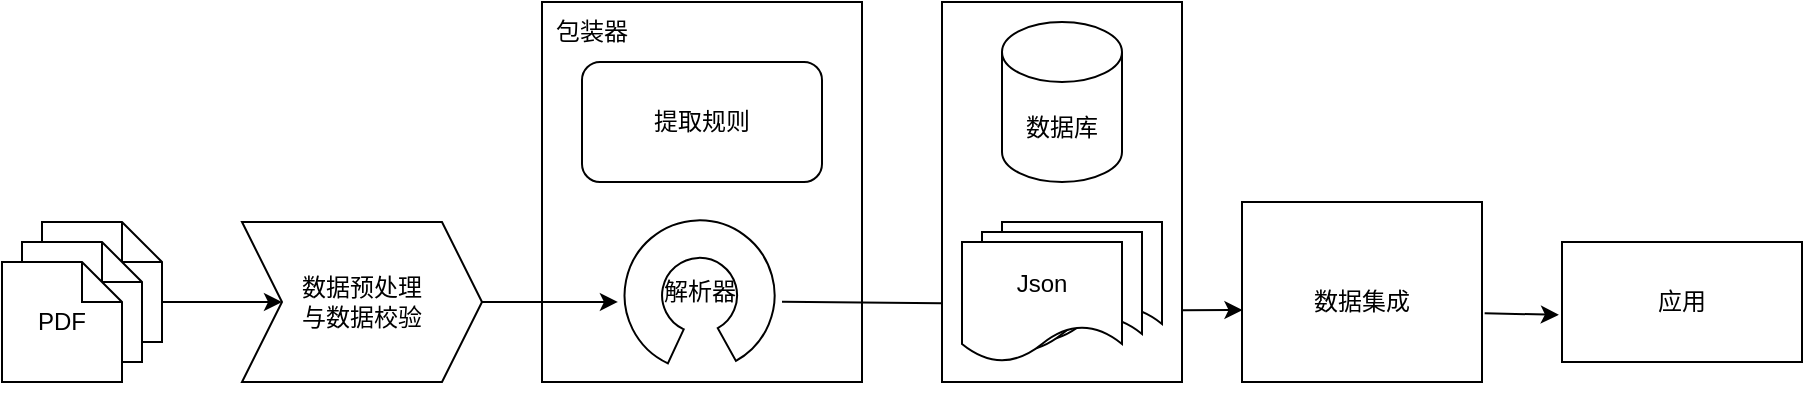 <mxfile version="21.3.7" type="github">
  <diagram name="Page-1" id="0EM3zdaUHlnn2XSsFbgb">
    <mxGraphModel dx="1030" dy="520" grid="1" gridSize="10" guides="1" tooltips="1" connect="1" arrows="1" fold="1" page="1" pageScale="1" pageWidth="850" pageHeight="1100" math="0" shadow="0">
      <root>
        <mxCell id="0" />
        <mxCell id="1" parent="0" />
        <mxCell id="fgbwxFo0SGtpl3r7Ce-Q-1" value="Note" style="shape=note;size=20;whiteSpace=wrap;html=1;" vertex="1" parent="1">
          <mxGeometry x="180" y="220" width="60" height="60" as="geometry" />
        </mxCell>
        <mxCell id="fgbwxFo0SGtpl3r7Ce-Q-2" value="Note" style="shape=note;size=20;whiteSpace=wrap;html=1;" vertex="1" parent="1">
          <mxGeometry x="170" y="230" width="60" height="60" as="geometry" />
        </mxCell>
        <mxCell id="fgbwxFo0SGtpl3r7Ce-Q-3" value="PDF" style="shape=note;size=20;whiteSpace=wrap;html=1;" vertex="1" parent="1">
          <mxGeometry x="160" y="240" width="60" height="60" as="geometry" />
        </mxCell>
        <mxCell id="fgbwxFo0SGtpl3r7Ce-Q-4" value="数据预处理&lt;br&gt;与数据校验" style="shape=step;perimeter=stepPerimeter;whiteSpace=wrap;html=1;fixedSize=1;" vertex="1" parent="1">
          <mxGeometry x="280" y="220" width="120" height="80" as="geometry" />
        </mxCell>
        <mxCell id="fgbwxFo0SGtpl3r7Ce-Q-5" value="" style="rounded=0;whiteSpace=wrap;html=1;" vertex="1" parent="1">
          <mxGeometry x="430" y="110" width="160" height="190" as="geometry" />
        </mxCell>
        <mxCell id="fgbwxFo0SGtpl3r7Ce-Q-6" value="提取规则" style="rounded=1;whiteSpace=wrap;html=1;" vertex="1" parent="1">
          <mxGeometry x="450" y="140" width="120" height="60" as="geometry" />
        </mxCell>
        <mxCell id="fgbwxFo0SGtpl3r7Ce-Q-7" value="包装器" style="text;html=1;strokeColor=none;fillColor=none;align=center;verticalAlign=middle;whiteSpace=wrap;rounded=0;" vertex="1" parent="1">
          <mxGeometry x="425" y="110" width="60" height="30" as="geometry" />
        </mxCell>
        <mxCell id="fgbwxFo0SGtpl3r7Ce-Q-8" value="" style="verticalLabelPosition=bottom;verticalAlign=top;html=1;shape=mxgraph.basic.partConcEllipse;startAngle=0.25;endAngle=0.1;arcWidth=0.5;rotation=115;" vertex="1" parent="1">
          <mxGeometry x="471.29" y="219.18" width="75" height="75" as="geometry" />
        </mxCell>
        <mxCell id="fgbwxFo0SGtpl3r7Ce-Q-9" value="解析器" style="text;html=1;strokeColor=none;fillColor=none;align=center;verticalAlign=middle;whiteSpace=wrap;rounded=0;" vertex="1" parent="1">
          <mxGeometry x="478.79" y="240" width="60" height="30" as="geometry" />
        </mxCell>
        <mxCell id="fgbwxFo0SGtpl3r7Ce-Q-10" value="" style="rounded=0;whiteSpace=wrap;html=1;" vertex="1" parent="1">
          <mxGeometry x="630" y="110" width="120" height="190" as="geometry" />
        </mxCell>
        <mxCell id="fgbwxFo0SGtpl3r7Ce-Q-11" value="" style="shape=document;whiteSpace=wrap;html=1;boundedLbl=1;" vertex="1" parent="1">
          <mxGeometry x="660" y="220" width="80" height="60" as="geometry" />
        </mxCell>
        <mxCell id="fgbwxFo0SGtpl3r7Ce-Q-12" value="" style="shape=document;whiteSpace=wrap;html=1;boundedLbl=1;" vertex="1" parent="1">
          <mxGeometry x="650" y="225" width="80" height="60" as="geometry" />
        </mxCell>
        <mxCell id="fgbwxFo0SGtpl3r7Ce-Q-13" value="Json" style="shape=document;whiteSpace=wrap;html=1;boundedLbl=1;" vertex="1" parent="1">
          <mxGeometry x="640" y="230" width="80" height="60" as="geometry" />
        </mxCell>
        <mxCell id="fgbwxFo0SGtpl3r7Ce-Q-15" value="数据库" style="shape=cylinder3;whiteSpace=wrap;html=1;boundedLbl=1;backgroundOutline=1;size=15;" vertex="1" parent="1">
          <mxGeometry x="660" y="120" width="60" height="80" as="geometry" />
        </mxCell>
        <mxCell id="fgbwxFo0SGtpl3r7Ce-Q-16" value="" style="rounded=0;whiteSpace=wrap;html=1;" vertex="1" parent="1">
          <mxGeometry x="780" y="210" width="120" height="90" as="geometry" />
        </mxCell>
        <mxCell id="fgbwxFo0SGtpl3r7Ce-Q-17" value="数据集成" style="text;html=1;strokeColor=none;fillColor=none;align=center;verticalAlign=middle;whiteSpace=wrap;rounded=0;" vertex="1" parent="1">
          <mxGeometry x="810" y="245" width="60" height="30" as="geometry" />
        </mxCell>
        <mxCell id="fgbwxFo0SGtpl3r7Ce-Q-18" value="应用" style="rounded=0;whiteSpace=wrap;html=1;" vertex="1" parent="1">
          <mxGeometry x="940" y="230" width="120" height="60" as="geometry" />
        </mxCell>
        <mxCell id="fgbwxFo0SGtpl3r7Ce-Q-19" value="" style="endArrow=classic;html=1;rounded=0;exitX=0;exitY=0;exitDx=60;exitDy=40;exitPerimeter=0;entryX=0;entryY=0.5;entryDx=0;entryDy=0;" edge="1" parent="1" source="fgbwxFo0SGtpl3r7Ce-Q-1" target="fgbwxFo0SGtpl3r7Ce-Q-4">
          <mxGeometry width="50" height="50" relative="1" as="geometry">
            <mxPoint x="340" y="250" as="sourcePoint" />
            <mxPoint x="390" y="200" as="targetPoint" />
          </mxGeometry>
        </mxCell>
        <mxCell id="fgbwxFo0SGtpl3r7Ce-Q-20" value="" style="endArrow=classic;html=1;rounded=0;exitX=1;exitY=0.5;exitDx=0;exitDy=0;entryX=0.77;entryY=0.975;entryDx=0;entryDy=0;entryPerimeter=0;" edge="1" parent="1" source="fgbwxFo0SGtpl3r7Ce-Q-4" target="fgbwxFo0SGtpl3r7Ce-Q-8">
          <mxGeometry width="50" height="50" relative="1" as="geometry">
            <mxPoint x="340" y="250" as="sourcePoint" />
            <mxPoint x="390" y="200" as="targetPoint" />
          </mxGeometry>
        </mxCell>
        <mxCell id="fgbwxFo0SGtpl3r7Ce-Q-21" value="" style="endArrow=none;html=1;rounded=0;entryX=-0.004;entryY=0.793;entryDx=0;entryDy=0;entryPerimeter=0;exitX=0.75;exitY=0.789;exitDx=0;exitDy=0;exitPerimeter=0;" edge="1" parent="1" source="fgbwxFo0SGtpl3r7Ce-Q-5" target="fgbwxFo0SGtpl3r7Ce-Q-10">
          <mxGeometry width="50" height="50" relative="1" as="geometry">
            <mxPoint x="570" y="260" as="sourcePoint" />
            <mxPoint x="700" y="210" as="targetPoint" />
          </mxGeometry>
        </mxCell>
        <mxCell id="fgbwxFo0SGtpl3r7Ce-Q-22" value="" style="endArrow=classic;html=1;rounded=0;exitX=0.999;exitY=0.811;exitDx=0;exitDy=0;exitPerimeter=0;entryX=0.002;entryY=0.6;entryDx=0;entryDy=0;entryPerimeter=0;" edge="1" parent="1" source="fgbwxFo0SGtpl3r7Ce-Q-10" target="fgbwxFo0SGtpl3r7Ce-Q-16">
          <mxGeometry width="50" height="50" relative="1" as="geometry">
            <mxPoint x="730" y="290" as="sourcePoint" />
            <mxPoint x="780" y="240" as="targetPoint" />
          </mxGeometry>
        </mxCell>
        <mxCell id="fgbwxFo0SGtpl3r7Ce-Q-23" value="" style="endArrow=classic;html=1;rounded=0;exitX=1.011;exitY=0.618;exitDx=0;exitDy=0;exitPerimeter=0;entryX=-0.013;entryY=0.607;entryDx=0;entryDy=0;entryPerimeter=0;" edge="1" parent="1" source="fgbwxFo0SGtpl3r7Ce-Q-16" target="fgbwxFo0SGtpl3r7Ce-Q-18">
          <mxGeometry width="50" height="50" relative="1" as="geometry">
            <mxPoint x="730" y="290" as="sourcePoint" />
            <mxPoint x="780" y="240" as="targetPoint" />
          </mxGeometry>
        </mxCell>
      </root>
    </mxGraphModel>
  </diagram>
</mxfile>
